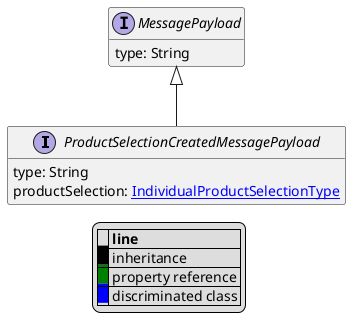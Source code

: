 @startuml

hide empty fields
hide empty methods
legend
|= |= line |
|<back:black>   </back>| inheritance |
|<back:green>   </back>| property reference |
|<back:blue>   </back>| discriminated class |
endlegend
interface ProductSelectionCreatedMessagePayload [[ProductSelectionCreatedMessagePayload.svg]] extends MessagePayload {
    type: String
    productSelection: [[IndividualProductSelectionType.svg IndividualProductSelectionType]]
}
interface MessagePayload [[MessagePayload.svg]]  {
    type: String
}





@enduml
